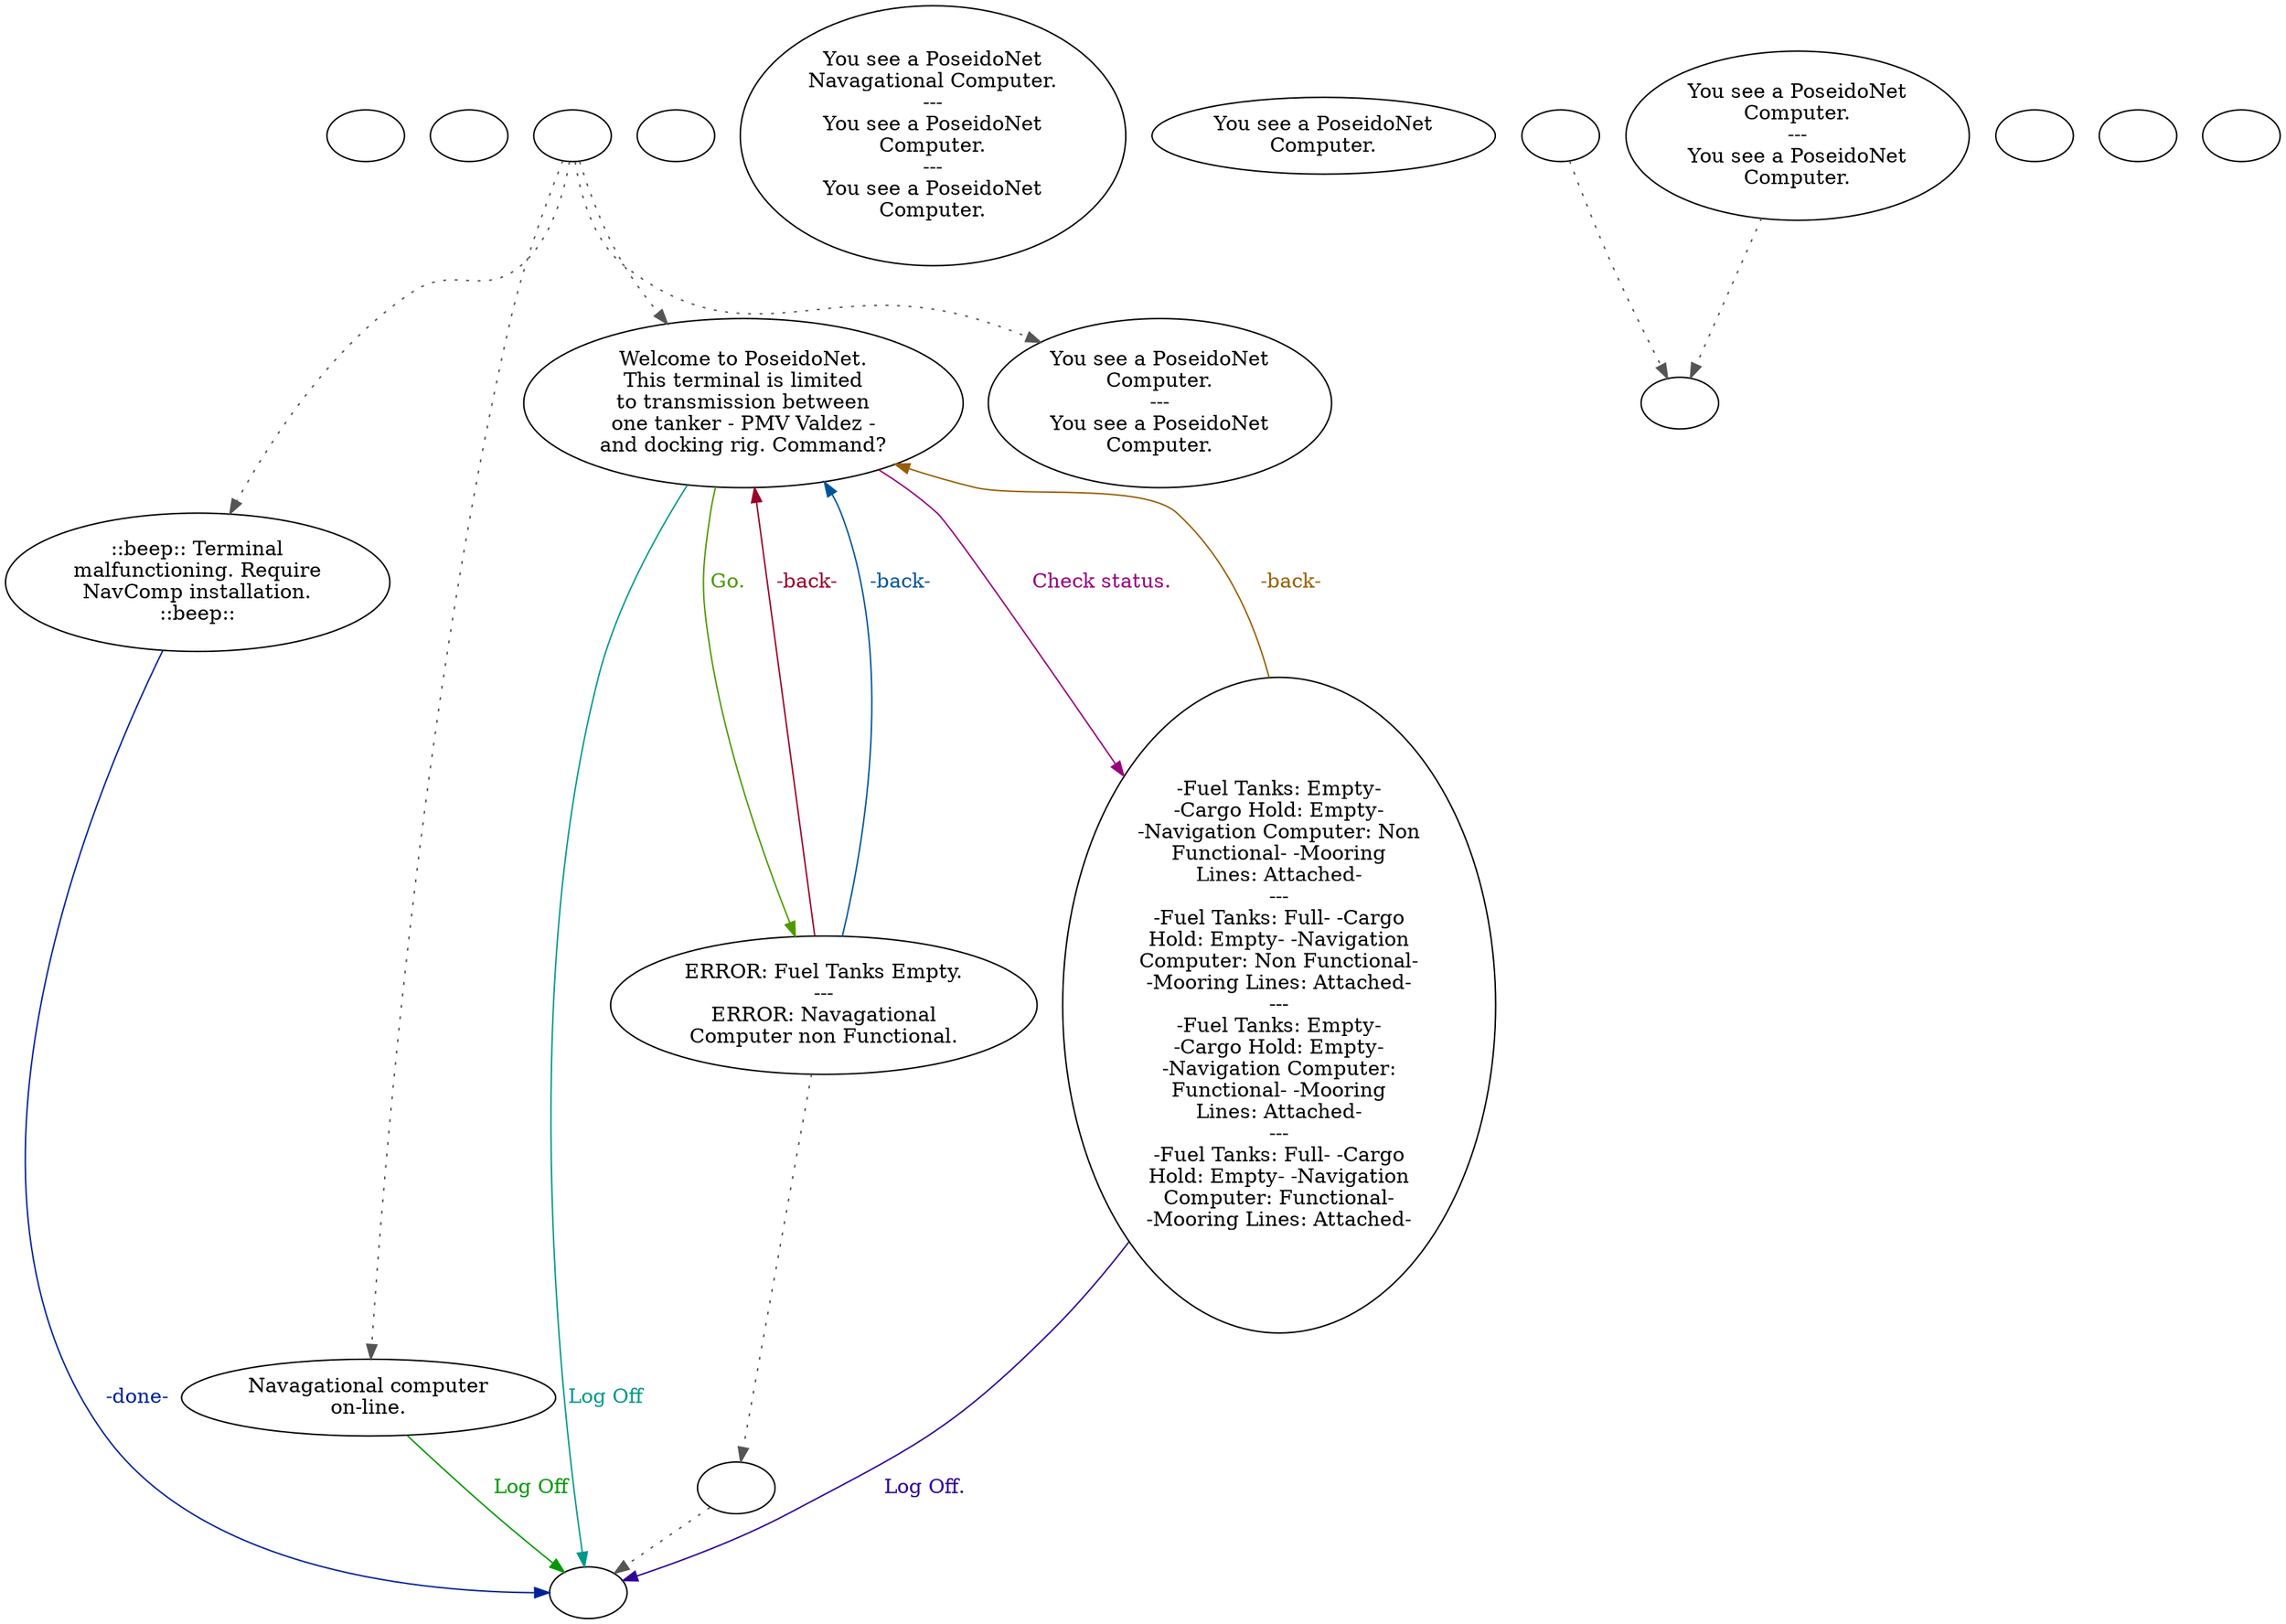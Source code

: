 digraph fstnkcmp {
  "checkPartyMembersNearDoor" [style=filled       fillcolor="#FFFFFF"       color="#000000"]
  "checkPartyMembersNearDoor" [label=""]
  "start" [style=filled       fillcolor="#FFFFFF"       color="#000000"]
  "start" [label=""]
  "talk_p_proc" [style=filled       fillcolor="#FFFFFF"       color="#000000"]
  "talk_p_proc" -> "Node001" [style=dotted color="#555555"]
  "talk_p_proc" -> "Node004" [style=dotted color="#555555"]
  "talk_p_proc" -> "Node002" [style=dotted color="#555555"]
  "talk_p_proc" -> "LoadEnclave" [style=dotted color="#555555"]
  "talk_p_proc" [label=""]
  "destroy_p_proc" [style=filled       fillcolor="#FFFFFF"       color="#000000"]
  "destroy_p_proc" [label=""]
  "look_at_p_proc" [style=filled       fillcolor="#FFFFFF"       color="#000000"]
  "look_at_p_proc" [label="You see a PoseidoNet\nNavagational Computer.\n---\nYou see a PoseidoNet\nComputer.\n---\nYou see a PoseidoNet\nComputer."]
  "description_p_proc" [style=filled       fillcolor="#FFFFFF"       color="#000000"]
  "description_p_proc" [label="You see a PoseidoNet\nComputer."]
  "use_skill_on_p_proc" [style=filled       fillcolor="#FFFFFF"       color="#000000"]
  "use_skill_on_p_proc" -> "use_p_proc" [style=dotted color="#555555"]
  "use_skill_on_p_proc" [label=""]
  "use_obj_on_p_proc" [style=filled       fillcolor="#FFFFFF"       color="#000000"]
  "use_obj_on_p_proc" -> "use_p_proc" [style=dotted color="#555555"]
  "use_obj_on_p_proc" [label="You see a PoseidoNet\nComputer.\n---\nYou see a PoseidoNet\nComputer."]
  "damage_p_proc" [style=filled       fillcolor="#FFFFFF"       color="#000000"]
  "damage_p_proc" [label=""]
  "map_enter_p_proc" [style=filled       fillcolor="#FFFFFF"       color="#000000"]
  "map_enter_p_proc" [label=""]
  "use_p_proc" [style=filled       fillcolor="#FFFFFF"       color="#000000"]
  "use_p_proc" [label=""]
  "timed_event_p_proc" [style=filled       fillcolor="#FFFFFF"       color="#000000"]
  "timed_event_p_proc" [label=""]
  "Node999" [style=filled       fillcolor="#FFFFFF"       color="#000000"]
  "Node999" [label=""]
  "Node001" [style=filled       fillcolor="#FFFFFF"       color="#000000"]
  "Node001" [label="::beep:: Terminal\nmalfunctioning. Require\nNavComp installation.\n::beep::"]
  "Node001" -> "Node999" [label="-done-" color="#002299" fontcolor="#002299"]
  "Node002" [style=filled       fillcolor="#FFFFFF"       color="#000000"]
  "Node002" [label="Welcome to PoseidoNet.\nThis terminal is limited\nto transmission between\none tanker - PMV Valdez -\nand docking rig. Command?"]
  "Node002" -> "Node005" [label="Go." color="#4E9900" fontcolor="#4E9900"]
  "Node002" -> "Node003" [label="Check status." color="#99007B" fontcolor="#99007B"]
  "Node002" -> "Node999" [label="Log Off" color="#00998A" fontcolor="#00998A"]
  "Node003" [style=filled       fillcolor="#FFFFFF"       color="#000000"]
  "Node003" [label="-Fuel Tanks: Empty-\n-Cargo Hold: Empty-\n-Navigation Computer: Non\nFunctional- -Mooring\nLines: Attached-\n---\n-Fuel Tanks: Full- -Cargo\nHold: Empty- -Navigation\nComputer: Non Functional-\n-Mooring Lines: Attached-\n---\n-Fuel Tanks: Empty-\n-Cargo Hold: Empty-\n-Navigation Computer:\nFunctional- -Mooring\nLines: Attached-\n---\n-Fuel Tanks: Full- -Cargo\nHold: Empty- -Navigation\nComputer: Functional-\n-Mooring Lines: Attached-"]
  "Node003" -> "Node002" [label="-back-" color="#995E00" fontcolor="#995E00"]
  "Node003" -> "Node999" [label="Log Off." color="#310099" fontcolor="#310099"]
  "Node004" [style=filled       fillcolor="#FFFFFF"       color="#000000"]
  "Node004" [label="Navagational computer\non-line."]
  "Node004" -> "Node999" [label="Log Off" color="#009904" fontcolor="#009904"]
  "Node005" [style=filled       fillcolor="#FFFFFF"       color="#000000"]
  "Node005" -> "NodeMovie" [style=dotted color="#555555"]
  "Node005" [label="ERROR: Fuel Tanks Empty.\n---\nERROR: Navagational\nComputer non Functional."]
  "Node005" -> "Node002" [label="-back-" color="#990028" fontcolor="#990028"]
  "Node005" -> "Node002" [label="-back-" color="#005599" fontcolor="#005599"]
  "LoadEnclave" [style=filled       fillcolor="#FFFFFF"       color="#000000"]
  "LoadEnclave" [label="You see a PoseidoNet\nComputer.\n---\nYou see a PoseidoNet\nComputer."]
  "NodeMovie" [style=filled       fillcolor="#FFFFFF"       color="#000000"]
  "NodeMovie" -> "Node999" [style=dotted color="#555555"]
  "NodeMovie" [label=""]
}